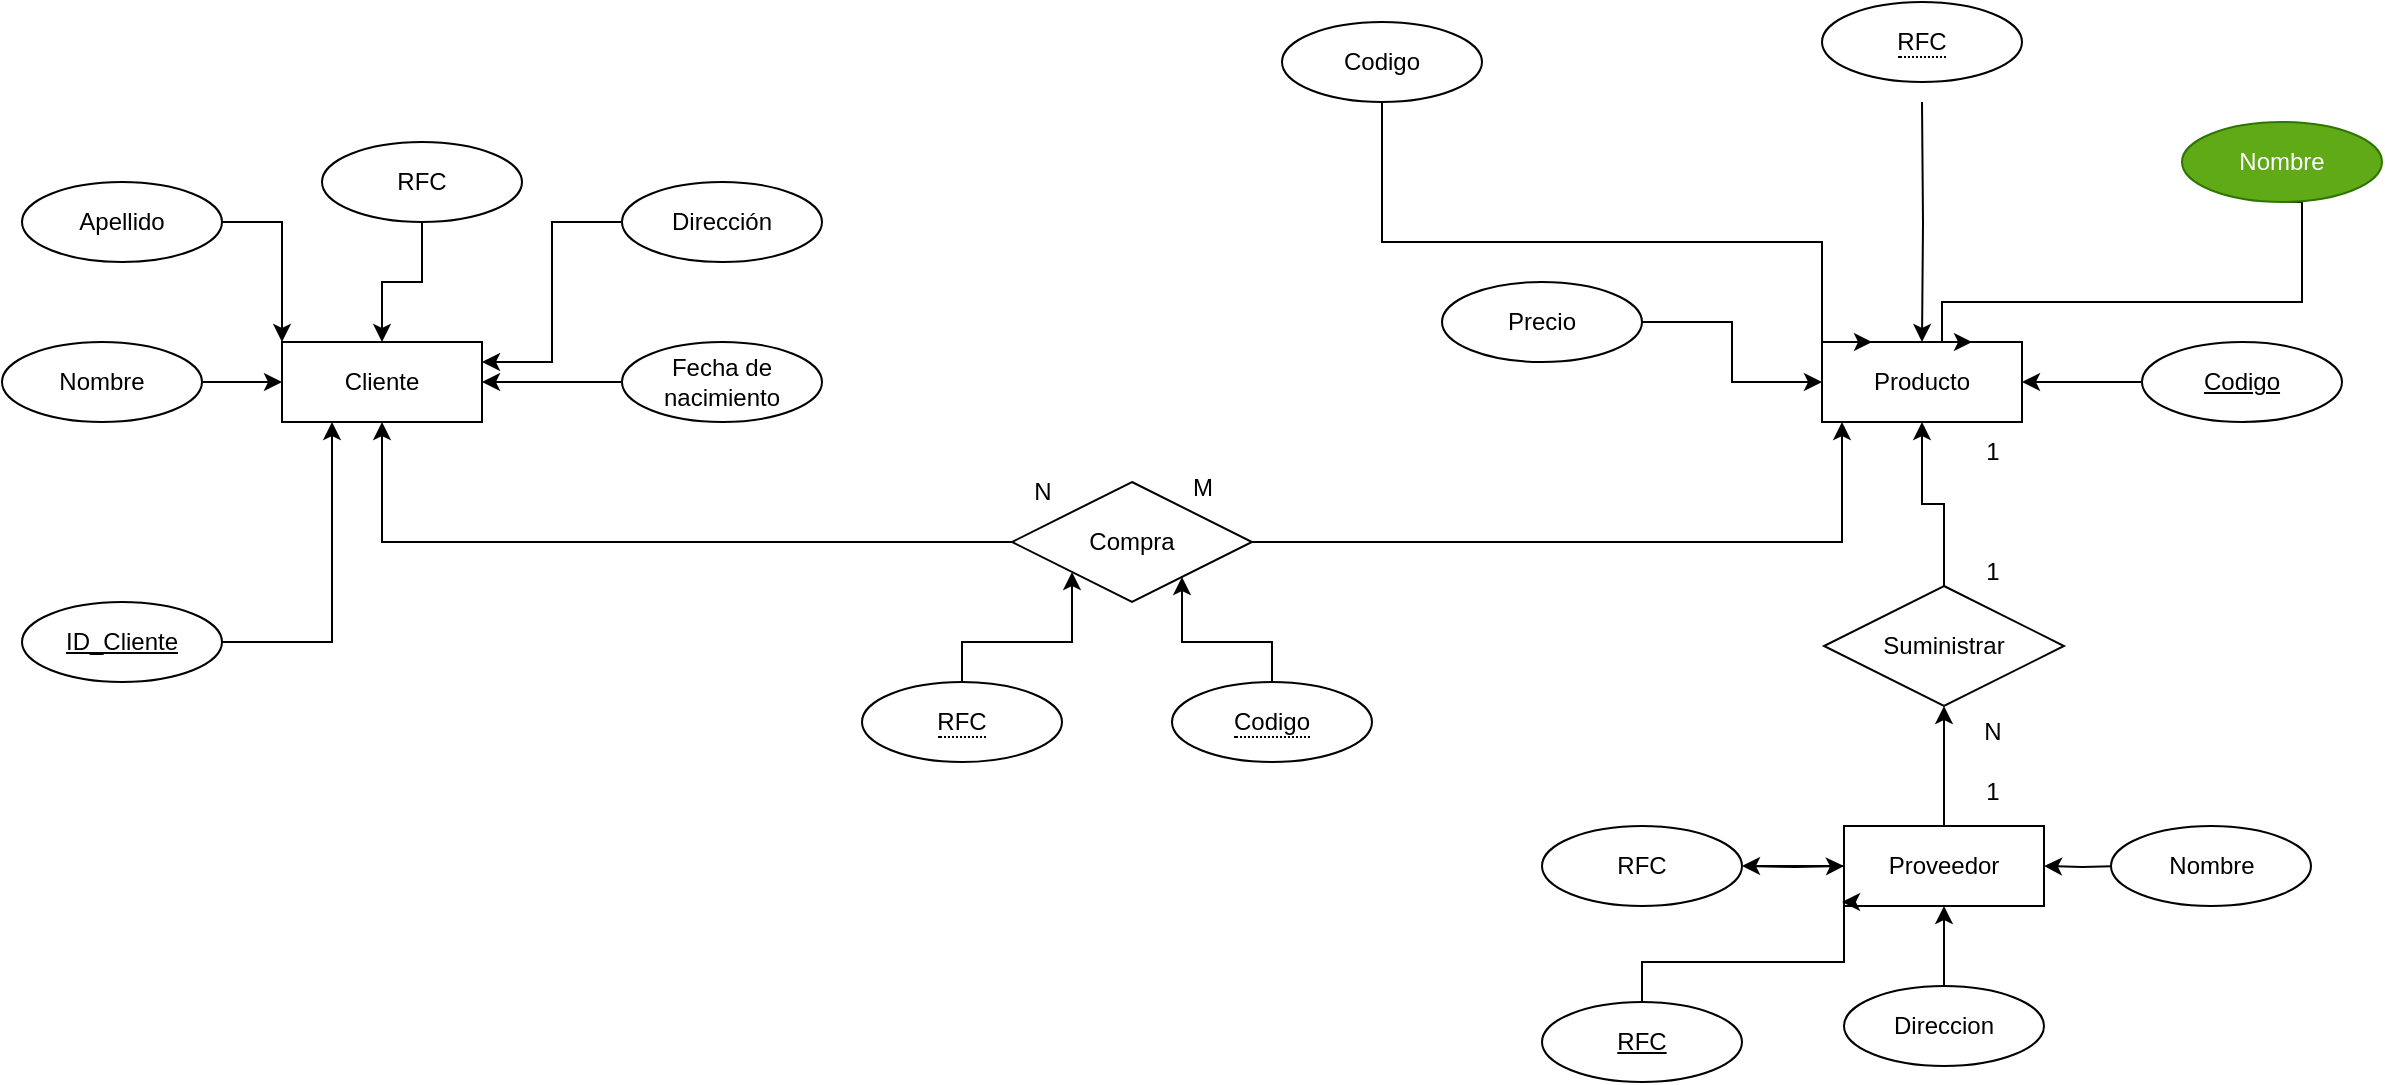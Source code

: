 <mxfile version="21.5.0" type="github">
  <diagram name="Página-1" id="Jb7rZQ_1Abz7vcBHVpmp">
    <mxGraphModel dx="1434" dy="796" grid="1" gridSize="10" guides="1" tooltips="1" connect="1" arrows="1" fold="1" page="1" pageScale="1" pageWidth="1169" pageHeight="827" math="0" shadow="0">
      <root>
        <mxCell id="0" />
        <mxCell id="1" parent="0" />
        <mxCell id="N8NcKm6QlVNDHyYzkHDN-1" value="Cliente" style="whiteSpace=wrap;html=1;align=center;" parent="1" vertex="1">
          <mxGeometry x="160" y="380" width="100" height="40" as="geometry" />
        </mxCell>
        <mxCell id="N8NcKm6QlVNDHyYzkHDN-5" value="" style="edgeStyle=orthogonalEdgeStyle;rounded=0;orthogonalLoop=1;jettySize=auto;html=1;" parent="1" source="N8NcKm6QlVNDHyYzkHDN-2" target="N8NcKm6QlVNDHyYzkHDN-1" edge="1">
          <mxGeometry relative="1" as="geometry" />
        </mxCell>
        <mxCell id="N8NcKm6QlVNDHyYzkHDN-2" value="RFC" style="ellipse;whiteSpace=wrap;html=1;align=center;" parent="1" vertex="1">
          <mxGeometry x="180" y="280" width="100" height="40" as="geometry" />
        </mxCell>
        <mxCell id="N8NcKm6QlVNDHyYzkHDN-4" value="" style="edgeStyle=orthogonalEdgeStyle;rounded=0;orthogonalLoop=1;jettySize=auto;html=1;" parent="1" source="N8NcKm6QlVNDHyYzkHDN-3" target="N8NcKm6QlVNDHyYzkHDN-1" edge="1">
          <mxGeometry relative="1" as="geometry" />
        </mxCell>
        <mxCell id="N8NcKm6QlVNDHyYzkHDN-3" value="Nombre" style="ellipse;whiteSpace=wrap;html=1;align=center;" parent="1" vertex="1">
          <mxGeometry x="20" y="380" width="100" height="40" as="geometry" />
        </mxCell>
        <mxCell id="N8NcKm6QlVNDHyYzkHDN-7" style="edgeStyle=orthogonalEdgeStyle;rounded=0;orthogonalLoop=1;jettySize=auto;html=1;entryX=0;entryY=0;entryDx=0;entryDy=0;" parent="1" source="N8NcKm6QlVNDHyYzkHDN-6" target="N8NcKm6QlVNDHyYzkHDN-1" edge="1">
          <mxGeometry relative="1" as="geometry" />
        </mxCell>
        <mxCell id="N8NcKm6QlVNDHyYzkHDN-6" value="Apellido" style="ellipse;whiteSpace=wrap;html=1;align=center;" parent="1" vertex="1">
          <mxGeometry x="30" y="300" width="100" height="40" as="geometry" />
        </mxCell>
        <mxCell id="N8NcKm6QlVNDHyYzkHDN-11" style="edgeStyle=orthogonalEdgeStyle;rounded=0;orthogonalLoop=1;jettySize=auto;html=1;entryX=1;entryY=0.25;entryDx=0;entryDy=0;" parent="1" source="N8NcKm6QlVNDHyYzkHDN-8" target="N8NcKm6QlVNDHyYzkHDN-1" edge="1">
          <mxGeometry relative="1" as="geometry" />
        </mxCell>
        <mxCell id="N8NcKm6QlVNDHyYzkHDN-8" value="Dirección" style="ellipse;whiteSpace=wrap;html=1;align=center;" parent="1" vertex="1">
          <mxGeometry x="330" y="300" width="100" height="40" as="geometry" />
        </mxCell>
        <mxCell id="N8NcKm6QlVNDHyYzkHDN-10" value="" style="edgeStyle=orthogonalEdgeStyle;rounded=0;orthogonalLoop=1;jettySize=auto;html=1;" parent="1" source="N8NcKm6QlVNDHyYzkHDN-9" target="N8NcKm6QlVNDHyYzkHDN-1" edge="1">
          <mxGeometry relative="1" as="geometry" />
        </mxCell>
        <mxCell id="N8NcKm6QlVNDHyYzkHDN-9" value="Fecha de nacimiento" style="ellipse;whiteSpace=wrap;html=1;align=center;" parent="1" vertex="1">
          <mxGeometry x="330" y="380" width="100" height="40" as="geometry" />
        </mxCell>
        <mxCell id="N8NcKm6QlVNDHyYzkHDN-14" style="edgeStyle=orthogonalEdgeStyle;rounded=0;orthogonalLoop=1;jettySize=auto;html=1;exitX=0;exitY=0.5;exitDx=0;exitDy=0;" parent="1" source="N8NcKm6QlVNDHyYzkHDN-13" target="N8NcKm6QlVNDHyYzkHDN-1" edge="1">
          <mxGeometry relative="1" as="geometry" />
        </mxCell>
        <mxCell id="N8NcKm6QlVNDHyYzkHDN-16" style="edgeStyle=orthogonalEdgeStyle;rounded=0;orthogonalLoop=1;jettySize=auto;html=1;exitX=1;exitY=0.5;exitDx=0;exitDy=0;" parent="1" source="N8NcKm6QlVNDHyYzkHDN-13" target="N8NcKm6QlVNDHyYzkHDN-15" edge="1">
          <mxGeometry relative="1" as="geometry">
            <Array as="points">
              <mxPoint x="940" y="480" />
            </Array>
          </mxGeometry>
        </mxCell>
        <mxCell id="N8NcKm6QlVNDHyYzkHDN-13" value="Compra" style="shape=rhombus;perimeter=rhombusPerimeter;whiteSpace=wrap;html=1;align=center;" parent="1" vertex="1">
          <mxGeometry x="525" y="450" width="120" height="60" as="geometry" />
        </mxCell>
        <mxCell id="N8NcKm6QlVNDHyYzkHDN-15" value="Producto" style="whiteSpace=wrap;html=1;align=center;" parent="1" vertex="1">
          <mxGeometry x="930" y="380" width="100" height="40" as="geometry" />
        </mxCell>
        <mxCell id="sgXSwxY88pisxnHOp_eA-7" value="" style="edgeStyle=orthogonalEdgeStyle;rounded=0;orthogonalLoop=1;jettySize=auto;html=1;" edge="1" parent="1" source="N8NcKm6QlVNDHyYzkHDN-17" target="N8NcKm6QlVNDHyYzkHDN-15">
          <mxGeometry relative="1" as="geometry" />
        </mxCell>
        <mxCell id="N8NcKm6QlVNDHyYzkHDN-17" value="Suministrar" style="shape=rhombus;perimeter=rhombusPerimeter;whiteSpace=wrap;html=1;align=center;" parent="1" vertex="1">
          <mxGeometry x="931" y="502" width="120" height="60" as="geometry" />
        </mxCell>
        <mxCell id="N8NcKm6QlVNDHyYzkHDN-20" value="" style="edgeStyle=orthogonalEdgeStyle;rounded=0;orthogonalLoop=1;jettySize=auto;html=1;" parent="1" source="N8NcKm6QlVNDHyYzkHDN-19" target="N8NcKm6QlVNDHyYzkHDN-17" edge="1">
          <mxGeometry relative="1" as="geometry" />
        </mxCell>
        <mxCell id="sgXSwxY88pisxnHOp_eA-13" value="" style="edgeStyle=orthogonalEdgeStyle;rounded=0;orthogonalLoop=1;jettySize=auto;html=1;" edge="1" parent="1" source="N8NcKm6QlVNDHyYzkHDN-19" target="N8NcKm6QlVNDHyYzkHDN-22">
          <mxGeometry relative="1" as="geometry" />
        </mxCell>
        <mxCell id="N8NcKm6QlVNDHyYzkHDN-19" value="Proveedor" style="whiteSpace=wrap;html=1;align=center;" parent="1" vertex="1">
          <mxGeometry x="941" y="622" width="100" height="40" as="geometry" />
        </mxCell>
        <mxCell id="N8NcKm6QlVNDHyYzkHDN-27" value="" style="edgeStyle=orthogonalEdgeStyle;rounded=0;orthogonalLoop=1;jettySize=auto;html=1;" parent="1" target="N8NcKm6QlVNDHyYzkHDN-19" edge="1">
          <mxGeometry relative="1" as="geometry">
            <mxPoint x="891" y="642" as="sourcePoint" />
          </mxGeometry>
        </mxCell>
        <mxCell id="N8NcKm6QlVNDHyYzkHDN-22" value="RFC" style="ellipse;whiteSpace=wrap;html=1;align=center;" parent="1" vertex="1">
          <mxGeometry x="790" y="622" width="100" height="40" as="geometry" />
        </mxCell>
        <mxCell id="N8NcKm6QlVNDHyYzkHDN-26" value="" style="edgeStyle=orthogonalEdgeStyle;rounded=0;orthogonalLoop=1;jettySize=auto;html=1;" parent="1" source="N8NcKm6QlVNDHyYzkHDN-23" target="N8NcKm6QlVNDHyYzkHDN-19" edge="1">
          <mxGeometry relative="1" as="geometry" />
        </mxCell>
        <mxCell id="N8NcKm6QlVNDHyYzkHDN-23" value="Direccion" style="ellipse;whiteSpace=wrap;html=1;align=center;" parent="1" vertex="1">
          <mxGeometry x="941" y="702" width="100" height="40" as="geometry" />
        </mxCell>
        <mxCell id="N8NcKm6QlVNDHyYzkHDN-25" value="" style="edgeStyle=orthogonalEdgeStyle;rounded=0;orthogonalLoop=1;jettySize=auto;html=1;" parent="1" target="N8NcKm6QlVNDHyYzkHDN-19" edge="1">
          <mxGeometry relative="1" as="geometry">
            <mxPoint x="1080" y="642" as="sourcePoint" />
          </mxGeometry>
        </mxCell>
        <mxCell id="N8NcKm6QlVNDHyYzkHDN-24" value="Nombre" style="ellipse;whiteSpace=wrap;html=1;align=center;" parent="1" vertex="1">
          <mxGeometry x="1074.5" y="622" width="100" height="40" as="geometry" />
        </mxCell>
        <mxCell id="N8NcKm6QlVNDHyYzkHDN-42" value="" style="edgeStyle=orthogonalEdgeStyle;rounded=0;orthogonalLoop=1;jettySize=auto;html=1;exitX=0.5;exitY=1;exitDx=0;exitDy=0;" parent="1" target="N8NcKm6QlVNDHyYzkHDN-15" edge="1">
          <mxGeometry relative="1" as="geometry">
            <mxPoint x="980" y="260" as="sourcePoint" />
          </mxGeometry>
        </mxCell>
        <mxCell id="N8NcKm6QlVNDHyYzkHDN-49" value="" style="edgeStyle=orthogonalEdgeStyle;rounded=0;orthogonalLoop=1;jettySize=auto;html=1;" parent="1" source="N8NcKm6QlVNDHyYzkHDN-48" target="N8NcKm6QlVNDHyYzkHDN-15" edge="1">
          <mxGeometry relative="1" as="geometry" />
        </mxCell>
        <mxCell id="N8NcKm6QlVNDHyYzkHDN-48" value="Precio" style="ellipse;whiteSpace=wrap;html=1;align=center;" parent="1" vertex="1">
          <mxGeometry x="740" y="350" width="100" height="40" as="geometry" />
        </mxCell>
        <mxCell id="N8NcKm6QlVNDHyYzkHDN-52" value="" style="edgeStyle=orthogonalEdgeStyle;rounded=0;orthogonalLoop=1;jettySize=auto;html=1;entryX=0.75;entryY=0;entryDx=0;entryDy=0;exitX=0.5;exitY=1;exitDx=0;exitDy=0;" parent="1" source="N8NcKm6QlVNDHyYzkHDN-50" target="N8NcKm6QlVNDHyYzkHDN-15" edge="1">
          <mxGeometry relative="1" as="geometry">
            <mxPoint x="1096.699" y="360" as="sourcePoint" />
            <mxPoint x="990" y="320" as="targetPoint" />
            <Array as="points">
              <mxPoint x="1170" y="310" />
              <mxPoint x="1170" y="360" />
              <mxPoint x="990" y="360" />
              <mxPoint x="990" y="380" />
            </Array>
          </mxGeometry>
        </mxCell>
        <mxCell id="N8NcKm6QlVNDHyYzkHDN-50" value="Nombre" style="ellipse;whiteSpace=wrap;html=1;align=center;fillColor=#60a917;fontColor=#ffffff;strokeColor=#2D7600;" parent="1" vertex="1">
          <mxGeometry x="1110" y="270" width="100" height="40" as="geometry" />
        </mxCell>
        <mxCell id="N8NcKm6QlVNDHyYzkHDN-54" style="edgeStyle=orthogonalEdgeStyle;rounded=0;orthogonalLoop=1;jettySize=auto;html=1;entryX=0.25;entryY=0;entryDx=0;entryDy=0;" parent="1" source="N8NcKm6QlVNDHyYzkHDN-53" target="N8NcKm6QlVNDHyYzkHDN-15" edge="1">
          <mxGeometry relative="1" as="geometry">
            <mxPoint x="940" y="360" as="targetPoint" />
            <Array as="points">
              <mxPoint x="710" y="330" />
              <mxPoint x="930" y="330" />
              <mxPoint x="930" y="380" />
            </Array>
          </mxGeometry>
        </mxCell>
        <mxCell id="N8NcKm6QlVNDHyYzkHDN-53" value="Codigo" style="ellipse;whiteSpace=wrap;html=1;align=center;" parent="1" vertex="1">
          <mxGeometry x="660" y="220" width="100" height="40" as="geometry" />
        </mxCell>
        <mxCell id="sgXSwxY88pisxnHOp_eA-1" value="N" style="text;html=1;align=center;verticalAlign=middle;resizable=0;points=[];autosize=1;strokeColor=none;fillColor=none;" vertex="1" parent="1">
          <mxGeometry x="525" y="440" width="30" height="30" as="geometry" />
        </mxCell>
        <mxCell id="sgXSwxY88pisxnHOp_eA-2" value="M" style="text;html=1;align=center;verticalAlign=middle;resizable=0;points=[];autosize=1;strokeColor=none;fillColor=none;" vertex="1" parent="1">
          <mxGeometry x="605" y="438" width="30" height="30" as="geometry" />
        </mxCell>
        <mxCell id="sgXSwxY88pisxnHOp_eA-4" style="edgeStyle=orthogonalEdgeStyle;rounded=0;orthogonalLoop=1;jettySize=auto;html=1;entryX=0.25;entryY=1;entryDx=0;entryDy=0;" edge="1" parent="1" source="sgXSwxY88pisxnHOp_eA-3" target="N8NcKm6QlVNDHyYzkHDN-1">
          <mxGeometry relative="1" as="geometry" />
        </mxCell>
        <mxCell id="sgXSwxY88pisxnHOp_eA-3" value="ID_Cliente" style="ellipse;whiteSpace=wrap;html=1;align=center;fontStyle=4;" vertex="1" parent="1">
          <mxGeometry x="30" y="510" width="100" height="40" as="geometry" />
        </mxCell>
        <mxCell id="sgXSwxY88pisxnHOp_eA-5" value="N" style="text;html=1;align=center;verticalAlign=middle;resizable=0;points=[];autosize=1;strokeColor=none;fillColor=none;" vertex="1" parent="1">
          <mxGeometry x="1000" y="560" width="30" height="30" as="geometry" />
        </mxCell>
        <mxCell id="sgXSwxY88pisxnHOp_eA-6" value="1" style="text;html=1;align=center;verticalAlign=middle;resizable=0;points=[];autosize=1;strokeColor=none;fillColor=none;" vertex="1" parent="1">
          <mxGeometry x="1000" y="480" width="30" height="30" as="geometry" />
        </mxCell>
        <mxCell id="sgXSwxY88pisxnHOp_eA-8" value="1" style="text;html=1;align=center;verticalAlign=middle;resizable=0;points=[];autosize=1;strokeColor=none;fillColor=none;" vertex="1" parent="1">
          <mxGeometry x="1000" y="420" width="30" height="30" as="geometry" />
        </mxCell>
        <mxCell id="sgXSwxY88pisxnHOp_eA-9" value="1" style="text;html=1;align=center;verticalAlign=middle;resizable=0;points=[];autosize=1;strokeColor=none;fillColor=none;" vertex="1" parent="1">
          <mxGeometry x="1000" y="590" width="30" height="30" as="geometry" />
        </mxCell>
        <mxCell id="sgXSwxY88pisxnHOp_eA-12" style="edgeStyle=orthogonalEdgeStyle;rounded=0;orthogonalLoop=1;jettySize=auto;html=1;entryX=1;entryY=0.5;entryDx=0;entryDy=0;" edge="1" parent="1" source="sgXSwxY88pisxnHOp_eA-10" target="N8NcKm6QlVNDHyYzkHDN-15">
          <mxGeometry relative="1" as="geometry" />
        </mxCell>
        <mxCell id="sgXSwxY88pisxnHOp_eA-10" value="Codigo" style="ellipse;whiteSpace=wrap;html=1;align=center;fontStyle=4;" vertex="1" parent="1">
          <mxGeometry x="1090" y="380" width="100" height="40" as="geometry" />
        </mxCell>
        <mxCell id="sgXSwxY88pisxnHOp_eA-15" style="edgeStyle=orthogonalEdgeStyle;rounded=0;orthogonalLoop=1;jettySize=auto;html=1;" edge="1" parent="1" source="sgXSwxY88pisxnHOp_eA-14">
          <mxGeometry relative="1" as="geometry">
            <mxPoint x="940" y="660" as="targetPoint" />
            <Array as="points">
              <mxPoint x="840" y="690" />
              <mxPoint x="941" y="690" />
            </Array>
          </mxGeometry>
        </mxCell>
        <mxCell id="sgXSwxY88pisxnHOp_eA-14" value="RFC" style="ellipse;whiteSpace=wrap;html=1;align=center;fontStyle=4;" vertex="1" parent="1">
          <mxGeometry x="790" y="710" width="100" height="40" as="geometry" />
        </mxCell>
        <mxCell id="sgXSwxY88pisxnHOp_eA-25" value="&lt;span style=&quot;border-bottom: 1px dotted&quot;&gt;RFC&lt;/span&gt;" style="ellipse;whiteSpace=wrap;html=1;align=center;" vertex="1" parent="1">
          <mxGeometry x="930" y="210" width="100" height="40" as="geometry" />
        </mxCell>
        <mxCell id="sgXSwxY88pisxnHOp_eA-28" style="edgeStyle=orthogonalEdgeStyle;rounded=0;orthogonalLoop=1;jettySize=auto;html=1;entryX=0;entryY=1;entryDx=0;entryDy=0;" edge="1" parent="1" source="sgXSwxY88pisxnHOp_eA-26" target="N8NcKm6QlVNDHyYzkHDN-13">
          <mxGeometry relative="1" as="geometry">
            <mxPoint x="570" y="530" as="targetPoint" />
          </mxGeometry>
        </mxCell>
        <mxCell id="sgXSwxY88pisxnHOp_eA-26" value="&lt;span style=&quot;border-bottom: 1px dotted&quot;&gt;RFC&lt;/span&gt;" style="ellipse;whiteSpace=wrap;html=1;align=center;" vertex="1" parent="1">
          <mxGeometry x="450" y="550" width="100" height="40" as="geometry" />
        </mxCell>
        <mxCell id="sgXSwxY88pisxnHOp_eA-29" style="edgeStyle=orthogonalEdgeStyle;rounded=0;orthogonalLoop=1;jettySize=auto;html=1;" edge="1" parent="1" source="sgXSwxY88pisxnHOp_eA-27" target="N8NcKm6QlVNDHyYzkHDN-13">
          <mxGeometry relative="1" as="geometry">
            <Array as="points">
              <mxPoint x="655" y="530" />
              <mxPoint x="610" y="530" />
            </Array>
          </mxGeometry>
        </mxCell>
        <mxCell id="sgXSwxY88pisxnHOp_eA-27" value="&lt;span style=&quot;border-bottom: 1px dotted&quot;&gt;Codigo&lt;/span&gt;" style="ellipse;whiteSpace=wrap;html=1;align=center;" vertex="1" parent="1">
          <mxGeometry x="605" y="550" width="100" height="40" as="geometry" />
        </mxCell>
      </root>
    </mxGraphModel>
  </diagram>
</mxfile>

